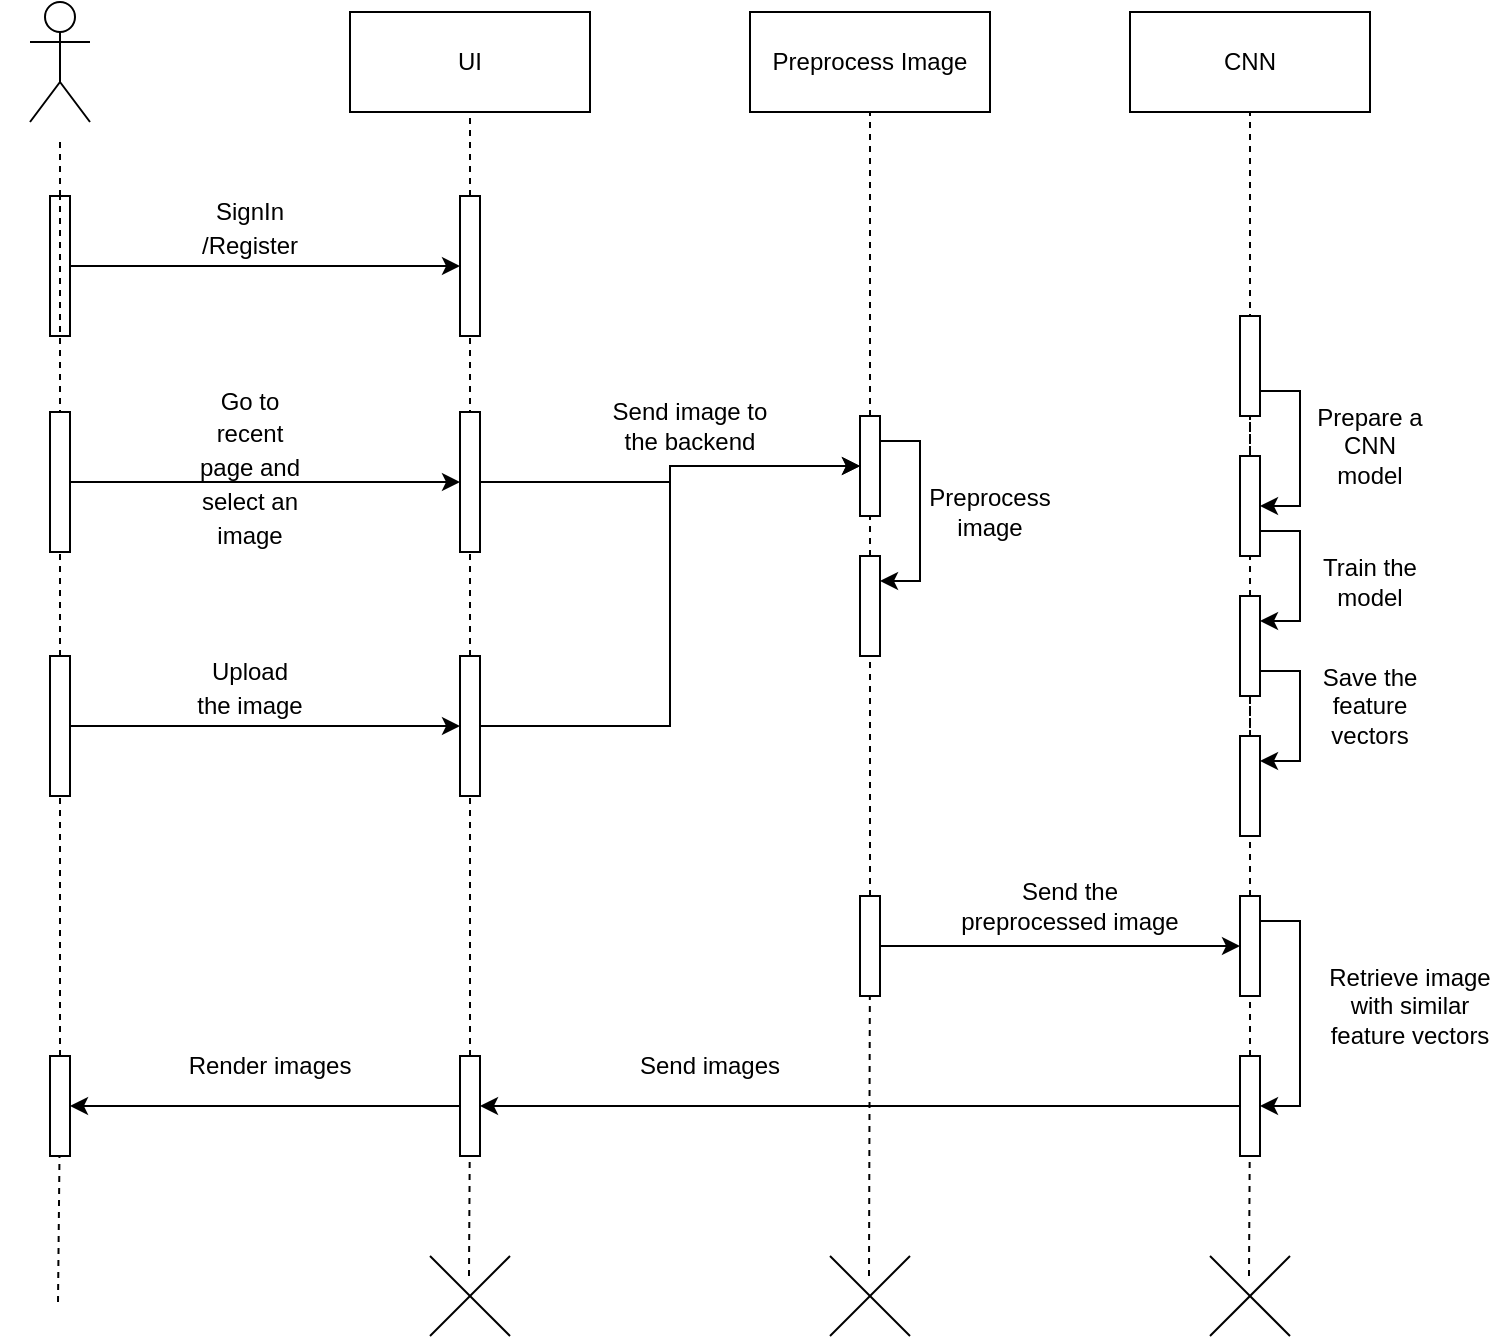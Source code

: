 <mxfile version="17.5.0"><diagram id="9wc0shX_XDCQuTyuSnmw" name="Page-1"><mxGraphModel dx="1422" dy="1802" grid="1" gridSize="10" guides="1" tooltips="1" connect="1" arrows="1" fold="1" page="1" pageScale="1" pageWidth="850" pageHeight="1100" math="0" shadow="0"><root><mxCell id="0"/><mxCell id="1" parent="0"/><mxCell id="L8yhBQ5v3kN1vNfE1Izv-1" value="UI" style="rounded=0;whiteSpace=wrap;html=1;" parent="1" vertex="1"><mxGeometry x="280" y="-2" width="120" height="50" as="geometry"/></mxCell><mxCell id="L8yhBQ5v3kN1vNfE1Izv-2" value="Preprocess Image" style="rounded=0;whiteSpace=wrap;html=1;" parent="1" vertex="1"><mxGeometry x="480" y="-2" width="120" height="50" as="geometry"/></mxCell><mxCell id="L8yhBQ5v3kN1vNfE1Izv-3" value="CNN" style="rounded=0;whiteSpace=wrap;html=1;" parent="1" vertex="1"><mxGeometry x="670" y="-2" width="120" height="50" as="geometry"/></mxCell><mxCell id="L8yhBQ5v3kN1vNfE1Izv-4" value="Actor" style="shape=umlActor;verticalLabelPosition=bottom;verticalAlign=top;html=1;outlineConnect=0;" parent="1" vertex="1"><mxGeometry x="120" y="-7" width="30" height="60" as="geometry"/></mxCell><mxCell id="L8yhBQ5v3kN1vNfE1Izv-5" value="" style="text;html=1;strokeColor=none;fillColor=default;align=center;verticalAlign=middle;whiteSpace=wrap;rounded=0;" parent="1" vertex="1"><mxGeometry x="105" y="60" width="60" height="30" as="geometry"/></mxCell><mxCell id="L8yhBQ5v3kN1vNfE1Izv-6" value="" style="endArrow=none;dashed=1;html=1;rounded=0;fontSize=14;startArrow=none;entryX=0.5;entryY=0;entryDx=0;entryDy=0;" parent="1" source="3Z0WvZ1XMmI5_sF2yhi8-1" target="L8yhBQ5v3kN1vNfE1Izv-5" edge="1"><mxGeometry width="50" height="50" relative="1" as="geometry"><mxPoint x="134" y="643" as="sourcePoint"/><mxPoint x="134" y="143" as="targetPoint"/></mxGeometry></mxCell><mxCell id="L8yhBQ5v3kN1vNfE1Izv-7" value="" style="endArrow=none;dashed=1;html=1;rounded=0;fontSize=14;startArrow=none;entryX=0.5;entryY=1;entryDx=0;entryDy=0;" parent="1" source="3Z0WvZ1XMmI5_sF2yhi8-3" target="L8yhBQ5v3kN1vNfE1Izv-1" edge="1"><mxGeometry width="50" height="50" relative="1" as="geometry"><mxPoint x="339.5" y="630" as="sourcePoint"/><mxPoint x="339.5" y="130" as="targetPoint"/></mxGeometry></mxCell><mxCell id="L8yhBQ5v3kN1vNfE1Izv-8" value="" style="endArrow=none;dashed=1;html=1;rounded=0;fontSize=14;startArrow=none;entryX=0.5;entryY=1;entryDx=0;entryDy=0;" parent="1" source="L8yhBQ5v3kN1vNfE1Izv-22" target="L8yhBQ5v3kN1vNfE1Izv-2" edge="1"><mxGeometry width="50" height="50" relative="1" as="geometry"><mxPoint x="539.5" y="630" as="sourcePoint"/><mxPoint x="539.5" y="130" as="targetPoint"/></mxGeometry></mxCell><mxCell id="L8yhBQ5v3kN1vNfE1Izv-9" value="" style="endArrow=none;dashed=1;html=1;rounded=0;fontSize=14;startArrow=none;entryX=0.5;entryY=1;entryDx=0;entryDy=0;" parent="1" source="L8yhBQ5v3kN1vNfE1Izv-68" target="L8yhBQ5v3kN1vNfE1Izv-3" edge="1"><mxGeometry width="50" height="50" relative="1" as="geometry"><mxPoint x="729.5" y="630" as="sourcePoint"/><mxPoint x="729.5" y="130" as="targetPoint"/></mxGeometry></mxCell><mxCell id="L8yhBQ5v3kN1vNfE1Izv-10" value="" style="endArrow=none;html=1;rounded=0;fontSize=14;" parent="1" edge="1"><mxGeometry width="50" height="50" relative="1" as="geometry"><mxPoint x="320" y="660" as="sourcePoint"/><mxPoint x="360" y="620" as="targetPoint"/></mxGeometry></mxCell><mxCell id="L8yhBQ5v3kN1vNfE1Izv-11" value="" style="endArrow=none;html=1;rounded=0;fontSize=14;" parent="1" edge="1"><mxGeometry width="50" height="50" relative="1" as="geometry"><mxPoint x="360" y="660" as="sourcePoint"/><mxPoint x="320" y="620" as="targetPoint"/></mxGeometry></mxCell><mxCell id="L8yhBQ5v3kN1vNfE1Izv-12" value="" style="endArrow=none;html=1;rounded=0;fontSize=14;" parent="1" edge="1"><mxGeometry width="50" height="50" relative="1" as="geometry"><mxPoint x="520" y="660" as="sourcePoint"/><mxPoint x="560" y="620" as="targetPoint"/></mxGeometry></mxCell><mxCell id="L8yhBQ5v3kN1vNfE1Izv-13" value="" style="endArrow=none;html=1;rounded=0;fontSize=14;" parent="1" edge="1"><mxGeometry width="50" height="50" relative="1" as="geometry"><mxPoint x="560" y="660" as="sourcePoint"/><mxPoint x="520" y="620" as="targetPoint"/></mxGeometry></mxCell><mxCell id="L8yhBQ5v3kN1vNfE1Izv-14" value="" style="endArrow=none;html=1;rounded=0;fontSize=14;" parent="1" edge="1"><mxGeometry width="50" height="50" relative="1" as="geometry"><mxPoint x="710" y="660" as="sourcePoint"/><mxPoint x="750" y="620" as="targetPoint"/></mxGeometry></mxCell><mxCell id="L8yhBQ5v3kN1vNfE1Izv-15" value="" style="endArrow=none;html=1;rounded=0;fontSize=14;" parent="1" edge="1"><mxGeometry width="50" height="50" relative="1" as="geometry"><mxPoint x="750" y="660" as="sourcePoint"/><mxPoint x="710" y="620" as="targetPoint"/></mxGeometry></mxCell><mxCell id="L8yhBQ5v3kN1vNfE1Izv-18" style="edgeStyle=orthogonalEdgeStyle;rounded=0;orthogonalLoop=1;jettySize=auto;html=1;fontSize=14;entryX=0;entryY=0.5;entryDx=0;entryDy=0;" parent="1" source="L8yhBQ5v3kN1vNfE1Izv-16" target="L8yhBQ5v3kN1vNfE1Izv-19" edge="1"><mxGeometry relative="1" as="geometry"><mxPoint x="320" y="225" as="targetPoint"/></mxGeometry></mxCell><mxCell id="L8yhBQ5v3kN1vNfE1Izv-16" value="" style="rounded=0;whiteSpace=wrap;html=1;fontSize=14;fillColor=default;" parent="1" vertex="1"><mxGeometry x="130" y="320" width="10" height="70" as="geometry"/></mxCell><mxCell id="L8yhBQ5v3kN1vNfE1Izv-17" value="" style="endArrow=none;dashed=1;html=1;rounded=0;fontSize=14;startArrow=none;" parent="1" source="L8yhBQ5v3kN1vNfE1Izv-81" target="L8yhBQ5v3kN1vNfE1Izv-16" edge="1"><mxGeometry width="50" height="50" relative="1" as="geometry"><mxPoint x="134" y="643" as="sourcePoint"/><mxPoint x="134" y="143" as="targetPoint"/></mxGeometry></mxCell><mxCell id="L8yhBQ5v3kN1vNfE1Izv-24" style="edgeStyle=orthogonalEdgeStyle;rounded=0;orthogonalLoop=1;jettySize=auto;html=1;exitX=1;exitY=0.5;exitDx=0;exitDy=0;entryX=0;entryY=0.5;entryDx=0;entryDy=0;fontSize=12;" parent="1" source="L8yhBQ5v3kN1vNfE1Izv-19" target="L8yhBQ5v3kN1vNfE1Izv-22" edge="1"><mxGeometry relative="1" as="geometry"/></mxCell><mxCell id="L8yhBQ5v3kN1vNfE1Izv-19" value="" style="rounded=0;whiteSpace=wrap;html=1;fontSize=14;fillColor=default;" parent="1" vertex="1"><mxGeometry x="335" y="320" width="10" height="70" as="geometry"/></mxCell><mxCell id="L8yhBQ5v3kN1vNfE1Izv-20" value="" style="endArrow=none;dashed=1;html=1;rounded=0;fontSize=14;startArrow=none;" parent="1" source="L8yhBQ5v3kN1vNfE1Izv-76" target="L8yhBQ5v3kN1vNfE1Izv-19" edge="1"><mxGeometry width="50" height="50" relative="1" as="geometry"><mxPoint x="339.5" y="630" as="sourcePoint"/><mxPoint x="339.5" y="130" as="targetPoint"/></mxGeometry></mxCell><mxCell id="L8yhBQ5v3kN1vNfE1Izv-21" value="&lt;font style=&quot;font-size: 12px&quot;&gt;Upload the image&lt;/font&gt;" style="text;html=1;strokeColor=none;fillColor=none;align=center;verticalAlign=middle;whiteSpace=wrap;rounded=0;fontSize=14;" parent="1" vertex="1"><mxGeometry x="200" y="320" width="60" height="30" as="geometry"/></mxCell><mxCell id="L8yhBQ5v3kN1vNfE1Izv-67" style="edgeStyle=orthogonalEdgeStyle;rounded=0;orthogonalLoop=1;jettySize=auto;html=1;exitX=1;exitY=0.25;exitDx=0;exitDy=0;entryX=1;entryY=0.25;entryDx=0;entryDy=0;fontSize=12;" parent="1" source="L8yhBQ5v3kN1vNfE1Izv-22" target="L8yhBQ5v3kN1vNfE1Izv-26" edge="1"><mxGeometry relative="1" as="geometry"/></mxCell><mxCell id="L8yhBQ5v3kN1vNfE1Izv-22" value="" style="rounded=0;whiteSpace=wrap;html=1;fontSize=14;fillColor=default;" parent="1" vertex="1"><mxGeometry x="535" y="200" width="10" height="50" as="geometry"/></mxCell><mxCell id="L8yhBQ5v3kN1vNfE1Izv-23" value="" style="endArrow=none;dashed=1;html=1;rounded=0;fontSize=14;startArrow=none;" parent="1" source="L8yhBQ5v3kN1vNfE1Izv-26" target="L8yhBQ5v3kN1vNfE1Izv-22" edge="1"><mxGeometry width="50" height="50" relative="1" as="geometry"><mxPoint x="539.5" y="630" as="sourcePoint"/><mxPoint x="539.5" y="130" as="targetPoint"/></mxGeometry></mxCell><mxCell id="L8yhBQ5v3kN1vNfE1Izv-25" value="Send image to the backend" style="text;html=1;strokeColor=none;fillColor=none;align=center;verticalAlign=middle;whiteSpace=wrap;rounded=0;fontSize=12;" parent="1" vertex="1"><mxGeometry x="410" y="190" width="80" height="30" as="geometry"/></mxCell><mxCell id="L8yhBQ5v3kN1vNfE1Izv-26" value="" style="rounded=0;whiteSpace=wrap;html=1;fontSize=14;fillColor=default;" parent="1" vertex="1"><mxGeometry x="535" y="270" width="10" height="50" as="geometry"/></mxCell><mxCell id="L8yhBQ5v3kN1vNfE1Izv-27" value="" style="endArrow=none;dashed=1;html=1;rounded=0;fontSize=14;startArrow=none;" parent="1" source="L8yhBQ5v3kN1vNfE1Izv-65" target="L8yhBQ5v3kN1vNfE1Izv-26" edge="1"><mxGeometry width="50" height="50" relative="1" as="geometry"><mxPoint x="539.5" y="630" as="sourcePoint"/><mxPoint x="539.969" y="250" as="targetPoint"/></mxGeometry></mxCell><mxCell id="L8yhBQ5v3kN1vNfE1Izv-34" value="Preprocess image" style="text;html=1;strokeColor=none;fillColor=none;align=center;verticalAlign=middle;whiteSpace=wrap;rounded=0;fontSize=12;" parent="1" vertex="1"><mxGeometry x="570" y="233" width="60" height="30" as="geometry"/></mxCell><mxCell id="L8yhBQ5v3kN1vNfE1Izv-60" style="edgeStyle=orthogonalEdgeStyle;rounded=0;orthogonalLoop=1;jettySize=auto;html=1;exitX=1;exitY=0.75;exitDx=0;exitDy=0;entryX=1;entryY=0.5;entryDx=0;entryDy=0;fontSize=12;" parent="1" source="L8yhBQ5v3kN1vNfE1Izv-45" target="L8yhBQ5v3kN1vNfE1Izv-47" edge="1"><mxGeometry relative="1" as="geometry"/></mxCell><mxCell id="L8yhBQ5v3kN1vNfE1Izv-45" value="" style="rounded=0;whiteSpace=wrap;html=1;fontSize=14;fillColor=default;" parent="1" vertex="1"><mxGeometry x="725" y="150" width="10" height="50" as="geometry"/></mxCell><mxCell id="L8yhBQ5v3kN1vNfE1Izv-46" value="" style="endArrow=none;dashed=1;html=1;rounded=0;fontSize=14;startArrow=none;" parent="1" source="L8yhBQ5v3kN1vNfE1Izv-47" target="L8yhBQ5v3kN1vNfE1Izv-45" edge="1"><mxGeometry width="50" height="50" relative="1" as="geometry"><mxPoint x="729.5" y="580" as="sourcePoint"/><mxPoint x="729.5" y="80" as="targetPoint"/></mxGeometry></mxCell><mxCell id="L8yhBQ5v3kN1vNfE1Izv-62" style="edgeStyle=orthogonalEdgeStyle;rounded=0;orthogonalLoop=1;jettySize=auto;html=1;exitX=1;exitY=0.75;exitDx=0;exitDy=0;entryX=1;entryY=0.25;entryDx=0;entryDy=0;fontSize=12;" parent="1" source="L8yhBQ5v3kN1vNfE1Izv-47" target="L8yhBQ5v3kN1vNfE1Izv-53" edge="1"><mxGeometry relative="1" as="geometry"/></mxCell><mxCell id="L8yhBQ5v3kN1vNfE1Izv-47" value="" style="rounded=0;whiteSpace=wrap;html=1;fontSize=14;fillColor=default;" parent="1" vertex="1"><mxGeometry x="725" y="220" width="10" height="50" as="geometry"/></mxCell><mxCell id="L8yhBQ5v3kN1vNfE1Izv-51" value="Prepare a CNN model" style="text;html=1;strokeColor=none;fillColor=none;align=center;verticalAlign=middle;whiteSpace=wrap;rounded=0;fontSize=12;" parent="1" vertex="1"><mxGeometry x="760" y="200" width="60" height="30" as="geometry"/></mxCell><mxCell id="L8yhBQ5v3kN1vNfE1Izv-63" style="edgeStyle=orthogonalEdgeStyle;rounded=0;orthogonalLoop=1;jettySize=auto;html=1;exitX=1;exitY=0.75;exitDx=0;exitDy=0;entryX=1;entryY=0.25;entryDx=0;entryDy=0;fontSize=12;" parent="1" source="L8yhBQ5v3kN1vNfE1Izv-53" target="L8yhBQ5v3kN1vNfE1Izv-55" edge="1"><mxGeometry relative="1" as="geometry"/></mxCell><mxCell id="L8yhBQ5v3kN1vNfE1Izv-53" value="" style="rounded=0;whiteSpace=wrap;html=1;fontSize=14;fillColor=default;" parent="1" vertex="1"><mxGeometry x="725" y="290" width="10" height="50" as="geometry"/></mxCell><mxCell id="L8yhBQ5v3kN1vNfE1Izv-54" value="" style="endArrow=none;dashed=1;html=1;rounded=0;fontSize=14;startArrow=none;" parent="1" source="L8yhBQ5v3kN1vNfE1Izv-55" target="L8yhBQ5v3kN1vNfE1Izv-53" edge="1"><mxGeometry width="50" height="50" relative="1" as="geometry"><mxPoint x="729.5" y="720" as="sourcePoint"/><mxPoint x="729.5" y="220" as="targetPoint"/></mxGeometry></mxCell><mxCell id="L8yhBQ5v3kN1vNfE1Izv-55" value="" style="rounded=0;whiteSpace=wrap;html=1;fontSize=14;fillColor=default;" parent="1" vertex="1"><mxGeometry x="725" y="360" width="10" height="50" as="geometry"/></mxCell><mxCell id="L8yhBQ5v3kN1vNfE1Izv-61" value="Train the model" style="text;html=1;strokeColor=none;fillColor=none;align=center;verticalAlign=middle;whiteSpace=wrap;rounded=0;fontSize=12;" parent="1" vertex="1"><mxGeometry x="760" y="268" width="60" height="30" as="geometry"/></mxCell><mxCell id="L8yhBQ5v3kN1vNfE1Izv-64" value="Save the feature vectors" style="text;html=1;strokeColor=none;fillColor=none;align=center;verticalAlign=middle;whiteSpace=wrap;rounded=0;fontSize=12;" parent="1" vertex="1"><mxGeometry x="760" y="330" width="60" height="30" as="geometry"/></mxCell><mxCell id="L8yhBQ5v3kN1vNfE1Izv-70" style="edgeStyle=orthogonalEdgeStyle;rounded=0;orthogonalLoop=1;jettySize=auto;html=1;exitX=1;exitY=0.5;exitDx=0;exitDy=0;entryX=0;entryY=0.5;entryDx=0;entryDy=0;fontSize=12;" parent="1" source="L8yhBQ5v3kN1vNfE1Izv-65" target="L8yhBQ5v3kN1vNfE1Izv-68" edge="1"><mxGeometry relative="1" as="geometry"/></mxCell><mxCell id="L8yhBQ5v3kN1vNfE1Izv-65" value="" style="rounded=0;whiteSpace=wrap;html=1;fontSize=14;fillColor=default;" parent="1" vertex="1"><mxGeometry x="535" y="440" width="10" height="50" as="geometry"/></mxCell><mxCell id="L8yhBQ5v3kN1vNfE1Izv-66" value="" style="endArrow=none;dashed=1;html=1;rounded=0;fontSize=14;" parent="1" target="L8yhBQ5v3kN1vNfE1Izv-65" edge="1"><mxGeometry width="50" height="50" relative="1" as="geometry"><mxPoint x="539.5" y="630" as="sourcePoint"/><mxPoint x="539.963" y="320" as="targetPoint"/></mxGeometry></mxCell><mxCell id="L8yhBQ5v3kN1vNfE1Izv-74" style="edgeStyle=orthogonalEdgeStyle;rounded=0;orthogonalLoop=1;jettySize=auto;html=1;exitX=1;exitY=0.25;exitDx=0;exitDy=0;entryX=1;entryY=0.5;entryDx=0;entryDy=0;fontSize=12;" parent="1" source="L8yhBQ5v3kN1vNfE1Izv-68" target="L8yhBQ5v3kN1vNfE1Izv-72" edge="1"><mxGeometry relative="1" as="geometry"/></mxCell><mxCell id="L8yhBQ5v3kN1vNfE1Izv-68" value="" style="rounded=0;whiteSpace=wrap;html=1;fontSize=14;fillColor=default;" parent="1" vertex="1"><mxGeometry x="725" y="440" width="10" height="50" as="geometry"/></mxCell><mxCell id="L8yhBQ5v3kN1vNfE1Izv-69" value="" style="endArrow=none;dashed=1;html=1;rounded=0;fontSize=14;startArrow=none;" parent="1" source="L8yhBQ5v3kN1vNfE1Izv-72" target="L8yhBQ5v3kN1vNfE1Izv-68" edge="1"><mxGeometry width="50" height="50" relative="1" as="geometry"><mxPoint x="729.5" y="630" as="sourcePoint"/><mxPoint x="729.5" y="130" as="targetPoint"/></mxGeometry></mxCell><mxCell id="L8yhBQ5v3kN1vNfE1Izv-71" value="Send the preprocessed image" style="text;html=1;strokeColor=none;fillColor=none;align=center;verticalAlign=middle;whiteSpace=wrap;rounded=0;fontSize=12;" parent="1" vertex="1"><mxGeometry x="580" y="430" width="120" height="30" as="geometry"/></mxCell><mxCell id="L8yhBQ5v3kN1vNfE1Izv-78" style="edgeStyle=orthogonalEdgeStyle;rounded=0;orthogonalLoop=1;jettySize=auto;html=1;exitX=0;exitY=0.5;exitDx=0;exitDy=0;entryX=1;entryY=0.5;entryDx=0;entryDy=0;fontSize=12;" parent="1" source="L8yhBQ5v3kN1vNfE1Izv-72" target="L8yhBQ5v3kN1vNfE1Izv-76" edge="1"><mxGeometry relative="1" as="geometry"/></mxCell><mxCell id="L8yhBQ5v3kN1vNfE1Izv-72" value="" style="rounded=0;whiteSpace=wrap;html=1;fontSize=14;fillColor=default;" parent="1" vertex="1"><mxGeometry x="725" y="520" width="10" height="50" as="geometry"/></mxCell><mxCell id="L8yhBQ5v3kN1vNfE1Izv-73" value="" style="endArrow=none;dashed=1;html=1;rounded=0;fontSize=14;" parent="1" target="L8yhBQ5v3kN1vNfE1Izv-72" edge="1"><mxGeometry width="50" height="50" relative="1" as="geometry"><mxPoint x="729.5" y="630" as="sourcePoint"/><mxPoint x="729.924" y="490" as="targetPoint"/></mxGeometry></mxCell><mxCell id="L8yhBQ5v3kN1vNfE1Izv-75" value="Retrieve image with similar feature vectors" style="text;html=1;strokeColor=none;fillColor=none;align=center;verticalAlign=middle;whiteSpace=wrap;rounded=0;fontSize=12;" parent="1" vertex="1"><mxGeometry x="760" y="480" width="100" height="30" as="geometry"/></mxCell><mxCell id="L8yhBQ5v3kN1vNfE1Izv-83" style="edgeStyle=orthogonalEdgeStyle;rounded=0;orthogonalLoop=1;jettySize=auto;html=1;exitX=0;exitY=0.5;exitDx=0;exitDy=0;fontSize=12;" parent="1" source="L8yhBQ5v3kN1vNfE1Izv-76" target="L8yhBQ5v3kN1vNfE1Izv-81" edge="1"><mxGeometry relative="1" as="geometry"/></mxCell><mxCell id="L8yhBQ5v3kN1vNfE1Izv-76" value="" style="rounded=0;whiteSpace=wrap;html=1;fontSize=14;fillColor=default;" parent="1" vertex="1"><mxGeometry x="335" y="520" width="10" height="50" as="geometry"/></mxCell><mxCell id="L8yhBQ5v3kN1vNfE1Izv-77" value="" style="endArrow=none;dashed=1;html=1;rounded=0;fontSize=14;" parent="1" target="L8yhBQ5v3kN1vNfE1Izv-76" edge="1"><mxGeometry width="50" height="50" relative="1" as="geometry"><mxPoint x="339.5" y="630" as="sourcePoint"/><mxPoint x="339.957" y="260" as="targetPoint"/></mxGeometry></mxCell><mxCell id="L8yhBQ5v3kN1vNfE1Izv-79" value="Send images" style="text;html=1;strokeColor=none;fillColor=none;align=center;verticalAlign=middle;whiteSpace=wrap;rounded=0;fontSize=12;" parent="1" vertex="1"><mxGeometry x="410" y="510" width="100" height="30" as="geometry"/></mxCell><mxCell id="L8yhBQ5v3kN1vNfE1Izv-81" value="" style="rounded=0;whiteSpace=wrap;html=1;fontSize=14;fillColor=default;" parent="1" vertex="1"><mxGeometry x="130" y="520" width="10" height="50" as="geometry"/></mxCell><mxCell id="L8yhBQ5v3kN1vNfE1Izv-82" value="" style="endArrow=none;dashed=1;html=1;rounded=0;fontSize=14;" parent="1" target="L8yhBQ5v3kN1vNfE1Izv-81" edge="1"><mxGeometry width="50" height="50" relative="1" as="geometry"><mxPoint x="134" y="643" as="sourcePoint"/><mxPoint x="134.916" y="260" as="targetPoint"/></mxGeometry></mxCell><mxCell id="L8yhBQ5v3kN1vNfE1Izv-84" value="Render images" style="text;html=1;strokeColor=none;fillColor=none;align=center;verticalAlign=middle;whiteSpace=wrap;rounded=0;fontSize=12;" parent="1" vertex="1"><mxGeometry x="190" y="510" width="100" height="30" as="geometry"/></mxCell><mxCell id="3Z0WvZ1XMmI5_sF2yhi8-5" style="edgeStyle=orthogonalEdgeStyle;rounded=0;orthogonalLoop=1;jettySize=auto;html=1;entryX=0;entryY=0.5;entryDx=0;entryDy=0;" parent="1" source="3Z0WvZ1XMmI5_sF2yhi8-1" target="3Z0WvZ1XMmI5_sF2yhi8-3" edge="1"><mxGeometry relative="1" as="geometry"/></mxCell><mxCell id="3Z0WvZ1XMmI5_sF2yhi8-1" value="" style="rounded=0;whiteSpace=wrap;html=1;fontSize=14;fillColor=default;" parent="1" vertex="1"><mxGeometry x="130" y="90" width="10" height="70" as="geometry"/></mxCell><mxCell id="3Z0WvZ1XMmI5_sF2yhi8-2" value="" style="endArrow=none;dashed=1;html=1;rounded=0;fontSize=14;startArrow=none;entryX=0.5;entryY=0;entryDx=0;entryDy=0;" parent="1" source="L8yhBQ5v3kN1vNfE1Izv-16" target="3Z0WvZ1XMmI5_sF2yhi8-1" edge="1"><mxGeometry width="50" height="50" relative="1" as="geometry"><mxPoint x="135" y="190" as="sourcePoint"/><mxPoint x="135" y="60" as="targetPoint"/></mxGeometry></mxCell><mxCell id="3Z0WvZ1XMmI5_sF2yhi8-3" value="" style="rounded=0;whiteSpace=wrap;html=1;fontSize=14;fillColor=default;" parent="1" vertex="1"><mxGeometry x="335" y="90" width="10" height="70" as="geometry"/></mxCell><mxCell id="3Z0WvZ1XMmI5_sF2yhi8-4" value="" style="endArrow=none;dashed=1;html=1;rounded=0;fontSize=14;startArrow=none;entryX=0.5;entryY=1;entryDx=0;entryDy=0;" parent="1" source="L8yhBQ5v3kN1vNfE1Izv-19" target="3Z0WvZ1XMmI5_sF2yhi8-3" edge="1"><mxGeometry width="50" height="50" relative="1" as="geometry"><mxPoint x="340" y="190" as="sourcePoint"/><mxPoint x="340" y="48" as="targetPoint"/></mxGeometry></mxCell><mxCell id="3Z0WvZ1XMmI5_sF2yhi8-6" value="&lt;font style=&quot;font-size: 12px&quot;&gt;SignIn&lt;br&gt;/Register&lt;/font&gt;" style="text;html=1;strokeColor=none;fillColor=none;align=center;verticalAlign=middle;whiteSpace=wrap;rounded=0;fontSize=14;" parent="1" vertex="1"><mxGeometry x="200" y="90" width="60" height="30" as="geometry"/></mxCell><mxCell id="Rxf_8R0SuFqEbnlfNKFh-3" style="edgeStyle=orthogonalEdgeStyle;rounded=0;orthogonalLoop=1;jettySize=auto;html=1;fontSize=14;entryX=0;entryY=0.5;entryDx=0;entryDy=0;" edge="1" parent="1" source="Rxf_8R0SuFqEbnlfNKFh-4" target="Rxf_8R0SuFqEbnlfNKFh-5"><mxGeometry relative="1" as="geometry"><mxPoint x="320" y="103" as="targetPoint"/></mxGeometry></mxCell><mxCell id="Rxf_8R0SuFqEbnlfNKFh-4" value="" style="rounded=0;whiteSpace=wrap;html=1;fontSize=14;fillColor=default;" vertex="1" parent="1"><mxGeometry x="130" y="198" width="10" height="70" as="geometry"/></mxCell><mxCell id="Rxf_8R0SuFqEbnlfNKFh-7" style="edgeStyle=orthogonalEdgeStyle;rounded=0;orthogonalLoop=1;jettySize=auto;html=1;entryX=0;entryY=0.5;entryDx=0;entryDy=0;" edge="1" parent="1" source="Rxf_8R0SuFqEbnlfNKFh-5" target="L8yhBQ5v3kN1vNfE1Izv-22"><mxGeometry relative="1" as="geometry"/></mxCell><mxCell id="Rxf_8R0SuFqEbnlfNKFh-5" value="" style="rounded=0;whiteSpace=wrap;html=1;fontSize=14;fillColor=default;" vertex="1" parent="1"><mxGeometry x="335" y="198" width="10" height="70" as="geometry"/></mxCell><mxCell id="Rxf_8R0SuFqEbnlfNKFh-6" value="&lt;span style=&quot;font-size: 12px&quot;&gt;Go to recent page and select an image&lt;/span&gt;" style="text;html=1;strokeColor=none;fillColor=none;align=center;verticalAlign=middle;whiteSpace=wrap;rounded=0;fontSize=14;" vertex="1" parent="1"><mxGeometry x="200" y="210" width="60" height="30" as="geometry"/></mxCell></root></mxGraphModel></diagram></mxfile>